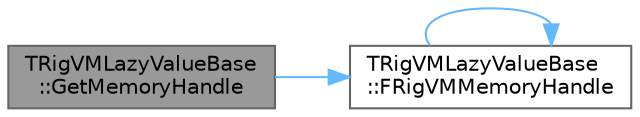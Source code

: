 digraph "TRigVMLazyValueBase::GetMemoryHandle"
{
 // INTERACTIVE_SVG=YES
 // LATEX_PDF_SIZE
  bgcolor="transparent";
  edge [fontname=Helvetica,fontsize=10,labelfontname=Helvetica,labelfontsize=10];
  node [fontname=Helvetica,fontsize=10,shape=box,height=0.2,width=0.4];
  rankdir="LR";
  Node1 [id="Node000001",label="TRigVMLazyValueBase\l::GetMemoryHandle",height=0.2,width=0.4,color="gray40", fillcolor="grey60", style="filled", fontcolor="black",tooltip=" "];
  Node1 -> Node2 [id="edge1_Node000001_Node000002",color="steelblue1",style="solid",tooltip=" "];
  Node2 [id="Node000002",label="TRigVMLazyValueBase\l::FRigVMMemoryHandle",height=0.2,width=0.4,color="grey40", fillcolor="white", style="filled",URL="$d7/d0f/structTRigVMLazyValueBase.html#a86b2af18c24c4b4fe1de9fd961700f8a",tooltip=" "];
  Node2 -> Node2 [id="edge2_Node000002_Node000002",color="steelblue1",style="solid",tooltip=" "];
}
